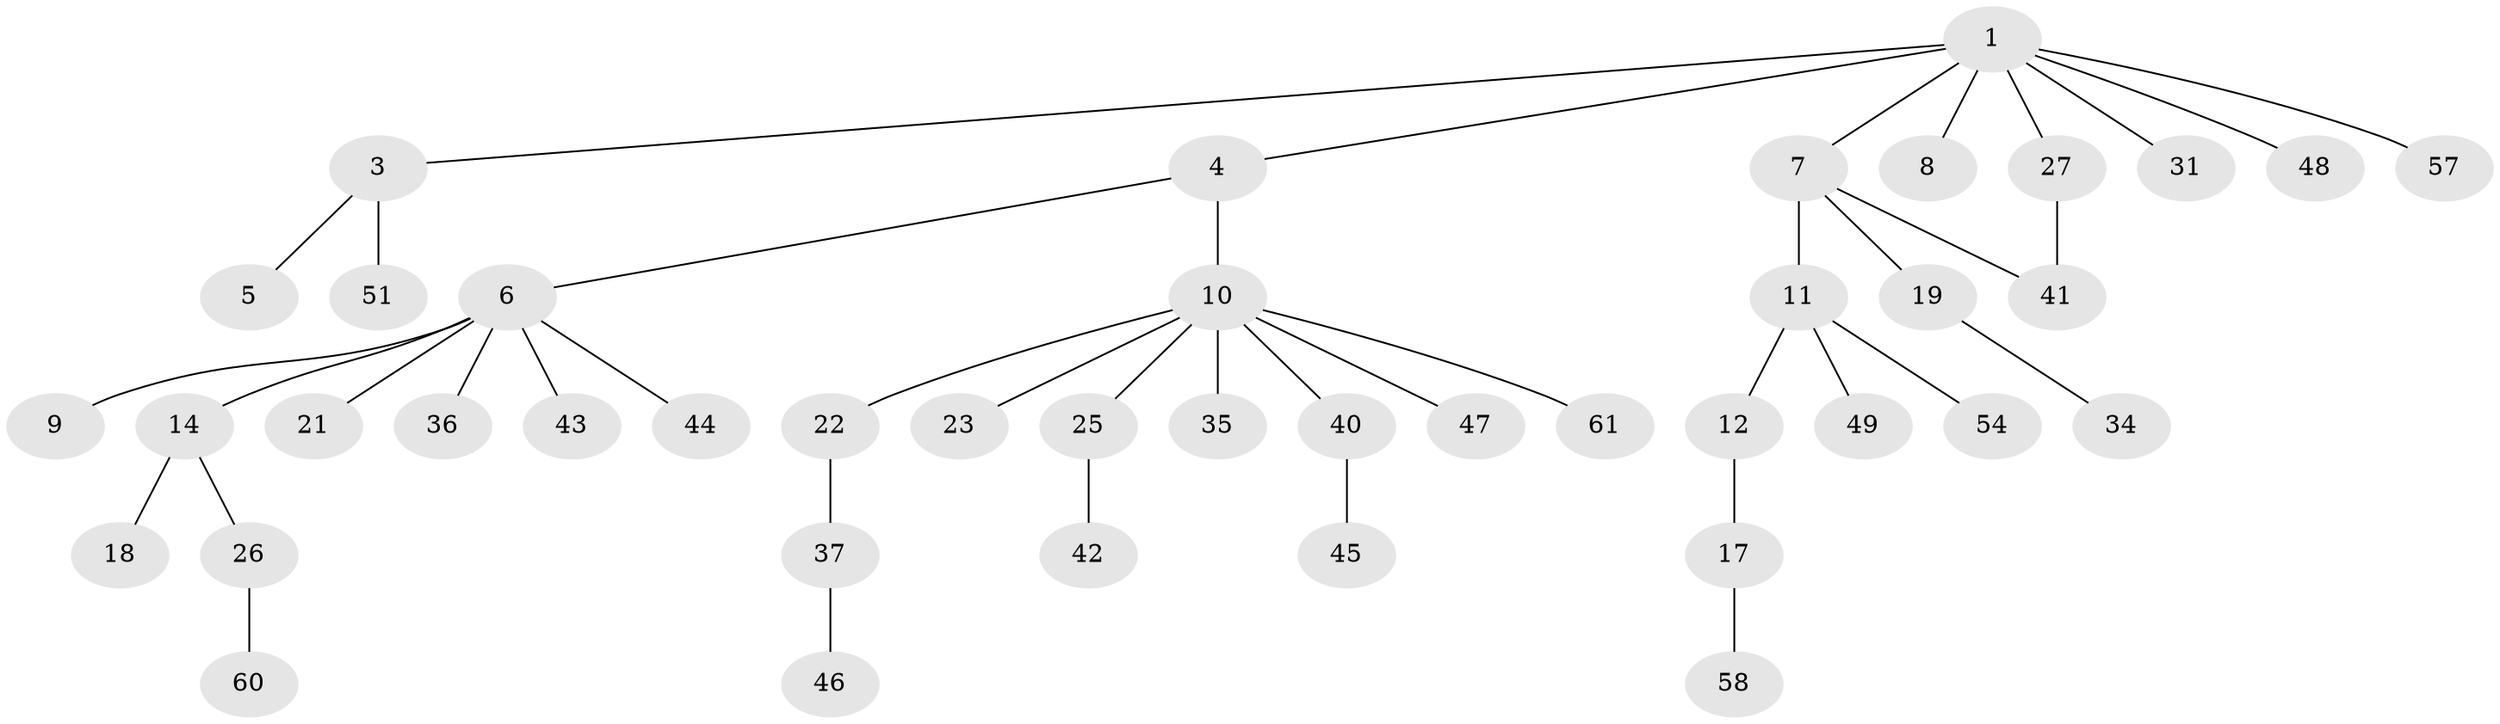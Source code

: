 // original degree distribution, {3: 0.11475409836065574, 7: 0.01639344262295082, 4: 0.08196721311475409, 1: 0.5409836065573771, 6: 0.03278688524590164, 5: 0.01639344262295082, 2: 0.19672131147540983}
// Generated by graph-tools (version 1.1) at 2025/41/03/06/25 10:41:29]
// undirected, 42 vertices, 42 edges
graph export_dot {
graph [start="1"]
  node [color=gray90,style=filled];
  1 [super="+2"];
  3 [super="+30"];
  4 [super="+32"];
  5;
  6 [super="+39"];
  7 [super="+20"];
  8 [super="+50"];
  9;
  10 [super="+16"];
  11 [super="+24"];
  12 [super="+13"];
  14 [super="+15"];
  17 [super="+52"];
  18;
  19 [super="+28"];
  21;
  22;
  23 [super="+33"];
  25 [super="+38"];
  26 [super="+29"];
  27 [super="+55"];
  31;
  34;
  35;
  36;
  37 [super="+59"];
  40 [super="+53"];
  41 [super="+56"];
  42;
  43;
  44;
  45;
  46;
  47;
  48;
  49;
  51;
  54;
  57;
  58;
  60;
  61;
  1 -- 31;
  1 -- 48;
  1 -- 3;
  1 -- 4;
  1 -- 7;
  1 -- 8;
  1 -- 57;
  1 -- 27;
  3 -- 5;
  3 -- 51;
  4 -- 6;
  4 -- 10;
  6 -- 9;
  6 -- 14;
  6 -- 21;
  6 -- 36;
  6 -- 43;
  6 -- 44;
  7 -- 11;
  7 -- 19;
  7 -- 41;
  10 -- 22;
  10 -- 23;
  10 -- 40;
  10 -- 61;
  10 -- 25;
  10 -- 35;
  10 -- 47;
  11 -- 12;
  11 -- 49;
  11 -- 54;
  12 -- 17;
  14 -- 18;
  14 -- 26;
  17 -- 58;
  19 -- 34;
  22 -- 37;
  25 -- 42;
  26 -- 60;
  27 -- 41;
  37 -- 46;
  40 -- 45;
}
